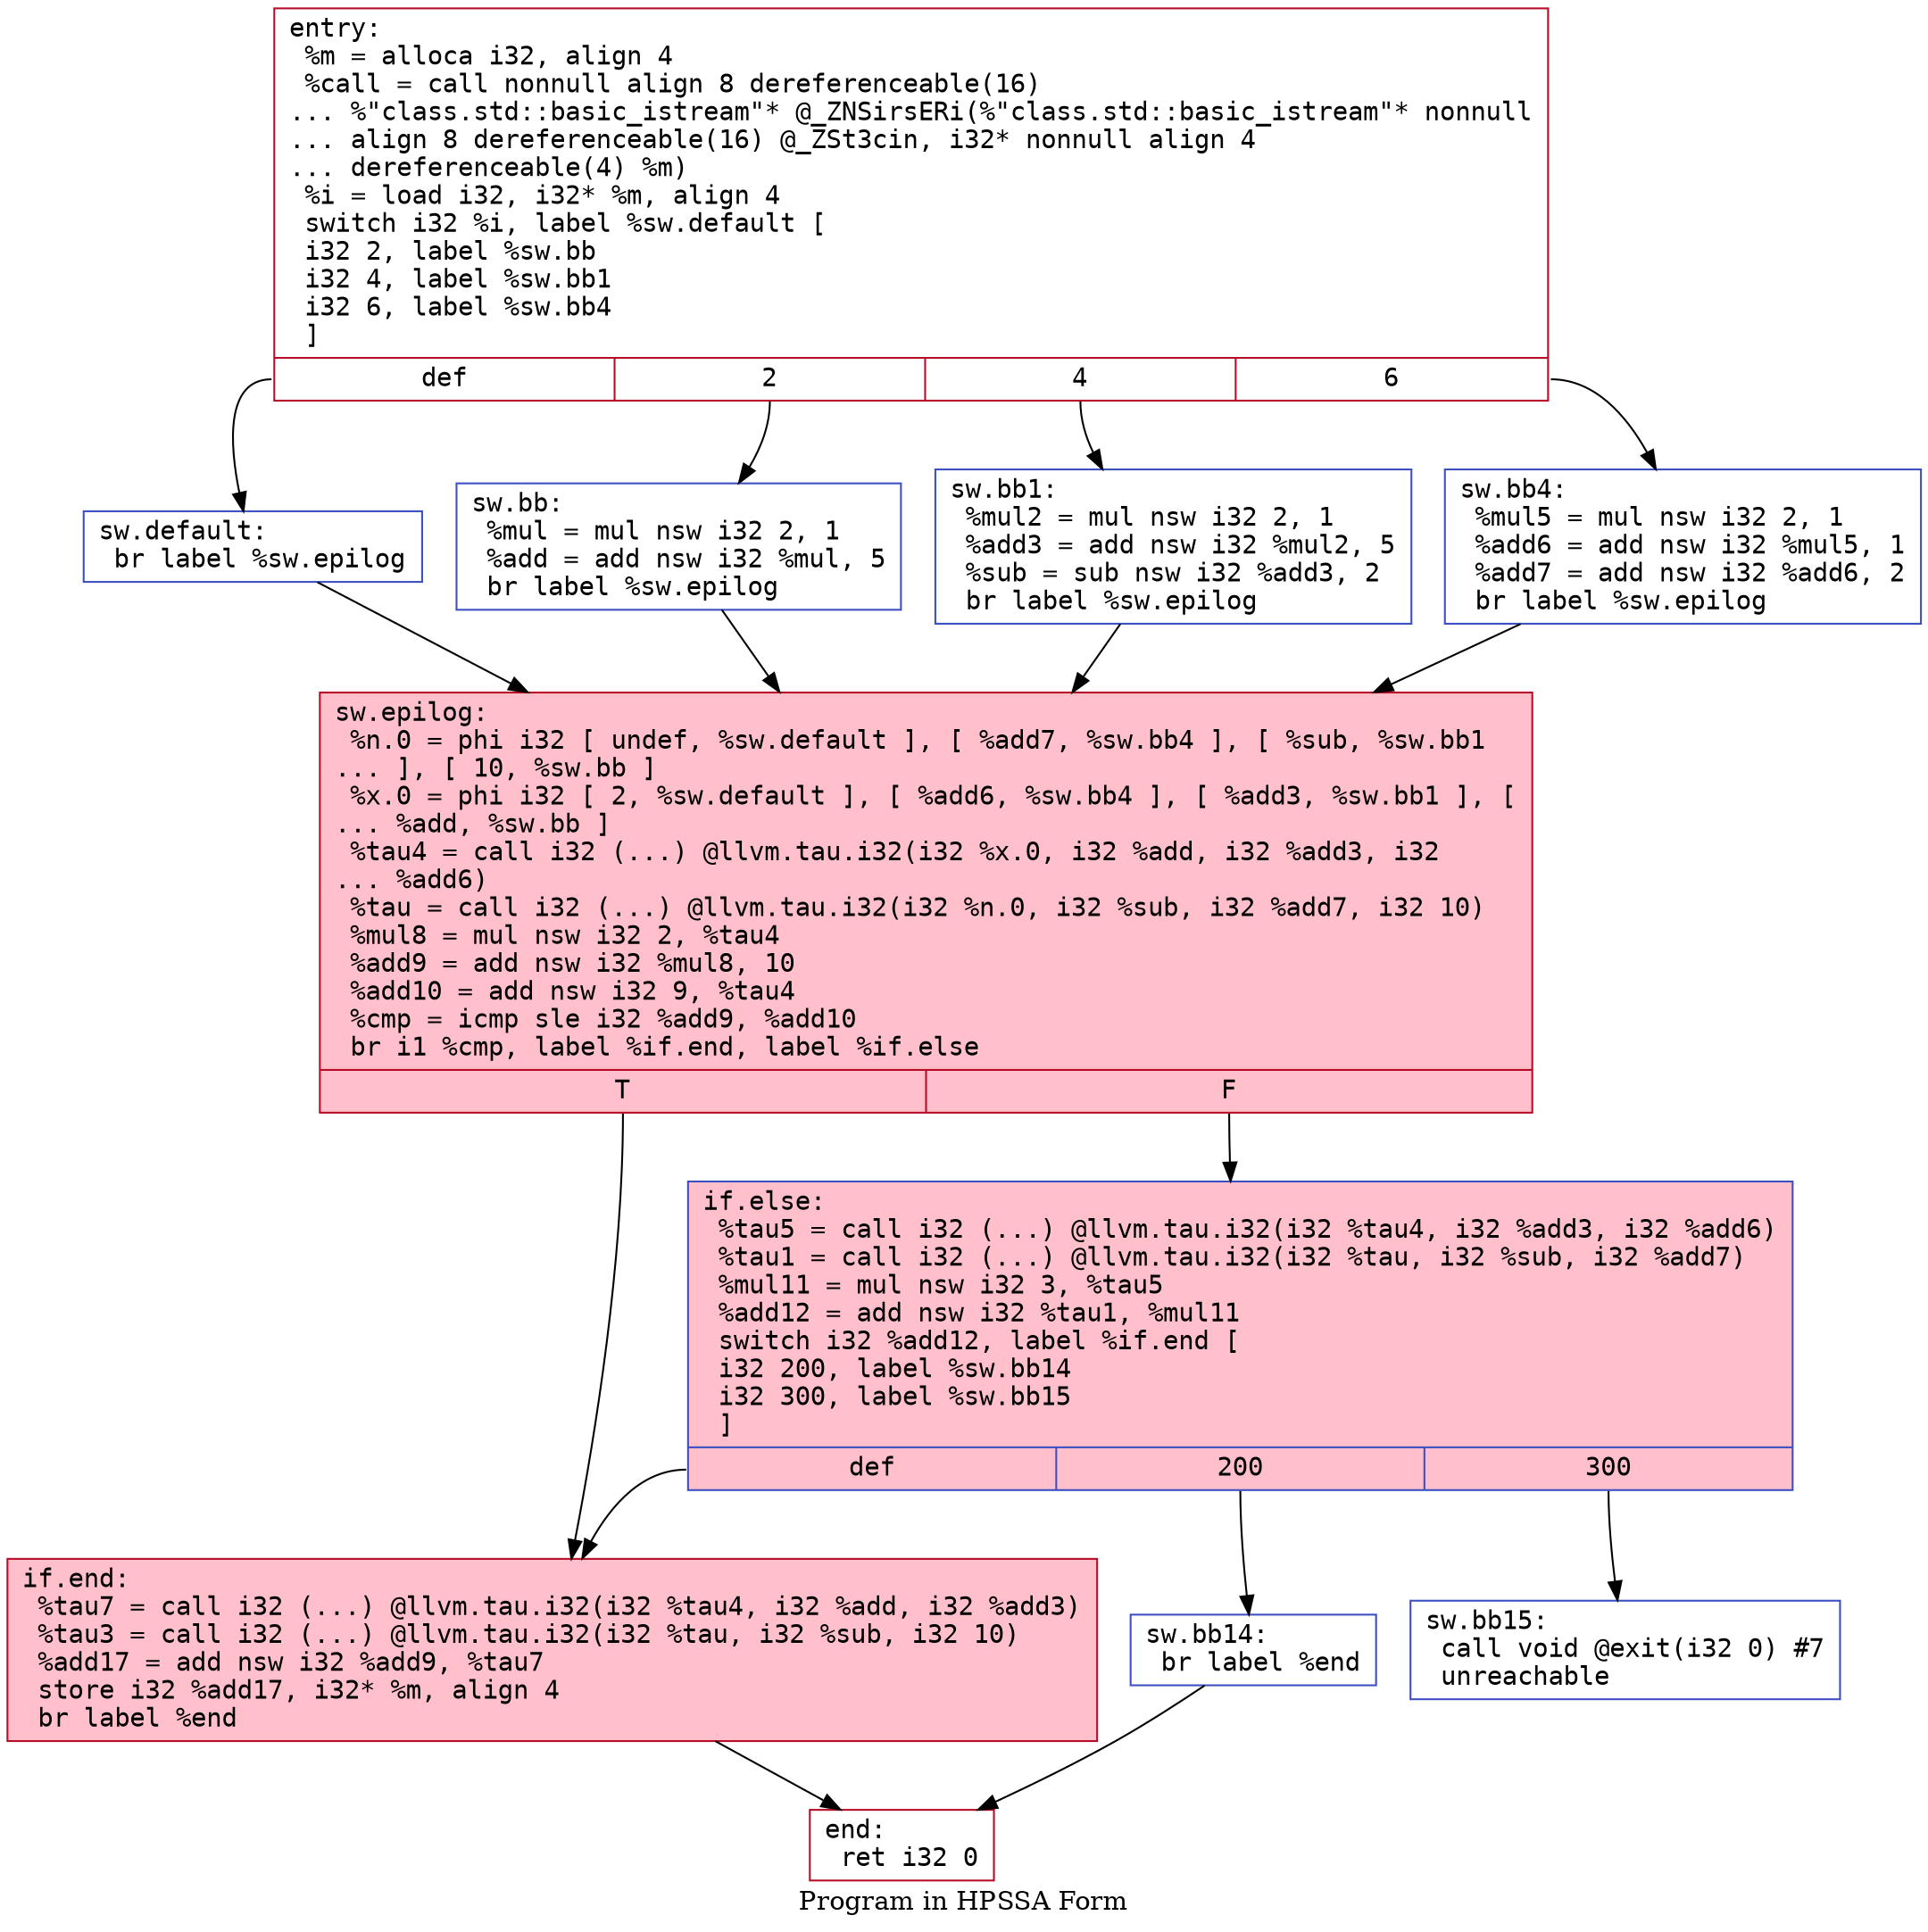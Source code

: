 digraph "CFG for 'main' function" {
	label="Program in HPSSA Form";
	node [fontname="Courier"];
	edge [fontname="Courier"];
	Node0x55d75e08d230 [shape=record,color="#b70d28ff", style="", fillcolor="#b70d2870",label="{entry:\l  %m = alloca i32, align 4\l  %call = call nonnull align 8 dereferenceable(16)\l... %\"class.std::basic_istream\"* @_ZNSirsERi(%\"class.std::basic_istream\"* nonnull\l... align 8 dereferenceable(16) @_ZSt3cin, i32* nonnull align 4\l... dereferenceable(4) %m)\l  %i = load i32, i32* %m, align 4\l  switch i32 %i, label %sw.default [\l    i32 2, label %sw.bb\l    i32 4, label %sw.bb1\l    i32 6, label %sw.bb4\l  ]\l|{<s0>def|<s1>2|<s2>4|<s3>6}}"];
	Node0x55d75e08d230:s0 -> Node0x55d75e08d670;
	Node0x55d75e08d230:s1 -> Node0x55d75e08d780;
	Node0x55d75e08d230:s2 -> Node0x55d75e08d880;
	Node0x55d75e08d230:s3 -> Node0x55d75e08d980;
	Node0x55d75e08d780 [shape=record,color="#3d50c3ff", style="", fillcolor="#d24b4070",label="{sw.bb:                                            \l  %mul = mul nsw i32 2, 1\l  %add = add nsw i32 %mul, 5\l  br label %sw.epilog\l}"];
	Node0x55d75e08d780 -> Node0x55d75e08dc30;
	Node0x55d75e08d880 [shape=record,color="#3d50c3ff", style="", fillcolor="#d24b4070",label="{sw.bb1:                                           \l  %mul2 = mul nsw i32 2, 1\l  %add3 = add nsw i32 %mul2, 5\l  %sub = sub nsw i32 %add3, 2\l  br label %sw.epilog\l}"];
	Node0x55d75e08d880 -> Node0x55d75e08dc30;
	Node0x55d75e08d980 [shape=record,color="#3d50c3ff", style="", fillcolor="#d24b4070",label="{sw.bb4:                                           \l  %mul5 = mul nsw i32 2, 1\l  %add6 = add nsw i32 %mul5, 1\l  %add7 = add nsw i32 %add6, 2\l  br label %sw.epilog\l}"];
	Node0x55d75e08d980 -> Node0x55d75e08dc30;
	Node0x55d75e08d670 [shape=record,color="#3d50c3ff", style="", fillcolor="#d24b4070",label="{sw.default:                                       \l  br label %sw.epilog\l}"];
	Node0x55d75e08d670 -> Node0x55d75e08dc30;
	Node0x55d75e08dc30 [shape=record,color="#b70d28ff", style=filled, fillcolor="#FFC0CB",label="{sw.epilog:                                        \l  %n.0 = phi i32 [ undef, %sw.default ], [ %add7, %sw.bb4 ], [ %sub, %sw.bb1\l... ], [ 10, %sw.bb ]\l  %x.0 = phi i32 [ 2, %sw.default ], [ %add6, %sw.bb4 ], [ %add3, %sw.bb1 ], [\l... %add, %sw.bb ]\l  %tau4 = call i32 (...) @llvm.tau.i32(i32 %x.0, i32 %add, i32 %add3, i32\l... %add6)\l  %tau = call i32 (...) @llvm.tau.i32(i32 %n.0, i32 %sub, i32 %add7, i32 10)\l  %mul8 = mul nsw i32 2, %tau4\l  %add9 = add nsw i32 %mul8, 10\l  %add10 = add nsw i32 9, %tau4\l  %cmp = icmp sle i32 %add9, %add10\l  br i1 %cmp, label %if.end, label %if.else\l|{<s0>T|<s1>F}}"];
	Node0x55d75e08dc30:s0 -> Node0x55d75e08f480;
	Node0x55d75e08dc30:s1 -> Node0x55d75e08f4f0;
	Node0x55d75e08f4f0 [shape=record,color="#3d50c3ff", style=filled, fillcolor="#FFC0CB",label="{if.else:                                          \l  %tau5 = call i32 (...) @llvm.tau.i32(i32 %tau4, i32 %add3, i32 %add6)\l  %tau1 = call i32 (...) @llvm.tau.i32(i32 %tau, i32 %sub, i32 %add7)\l  %mul11 = mul nsw i32 3, %tau5\l  %add12 = add nsw i32 %tau1, %mul11\l  switch i32 %add12, label %if.end [\l    i32 200, label %sw.bb14\l    i32 300, label %sw.bb15\l  ]\l|{<s0>def|<s1>200|<s2>300}}"];
	Node0x55d75e08f4f0:s0 -> Node0x55d75e08f480;
	Node0x55d75e08f4f0:s1 -> Node0x55d75e08f8b0;
	Node0x55d75e08f4f0:s2 -> Node0x55d75e08f950;
	Node0x55d75e08f8b0 [shape=record,color="#3d50c3ff", style="", fillcolor="#d24b4070",label="{sw.bb14:                                          \l  br label %end\l}"];
	Node0x55d75e08f8b0 -> Node0x55d75e08fae0;
	Node0x55d75e08f950 [shape=record,color="#3d50c3ff", style="", fillcolor="#6282ea70",label="{sw.bb15:                                          \l  call void @exit(i32 0) #7\l  unreachable\l}"];
	Node0x55d75e08f480 [shape=record,color="#b70d28ff", style=filled, fillcolor="#FFC0CB",label="{if.end:                                           \l  %tau7 = call i32 (...) @llvm.tau.i32(i32 %tau4, i32 %add, i32 %add3)\l  %tau3 = call i32 (...) @llvm.tau.i32(i32 %tau, i32 %sub, i32 10)\l  %add17 = add nsw i32 %add9, %tau7\l  store i32 %add17, i32* %m, align 4\l  br label %end\l}"];
	Node0x55d75e08f480 -> Node0x55d75e08fae0;
	Node0x55d75e08fae0 [shape=record,color="#b70d28ff", style="", fillcolor="#b70d2870",label="{end:                                              \l  ret i32 0\l}"];
}
